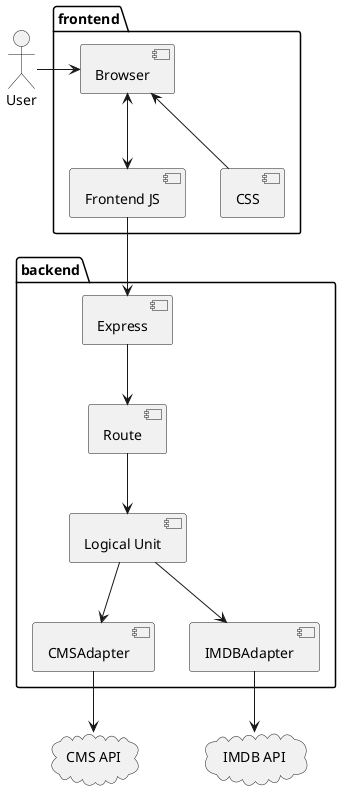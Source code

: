 @startuml

actor User

package frontend {
  component Browser
  component "Frontend JS" as js
  component CSS

  Browser <--> js
  Browser <-- CSS
}

package backend {
  component Express
  component Route
  component "Logical Unit" as unit
  component CMSAdapter
  component IMDBAdapter

  Express --> Route
  Route --> unit
  unit --> CMSAdapter
  unit --> IMDBAdapter
}

cloud "CMS API" as cms
cloud "IMDB API" as imdb

User -> Browser
js --> Express
CMSAdapter --> cms
IMDBAdapter --> imdb

@enduml
